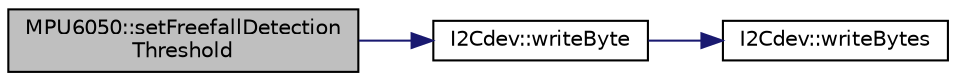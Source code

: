 digraph "MPU6050::setFreefallDetectionThreshold"
{
  edge [fontname="Helvetica",fontsize="10",labelfontname="Helvetica",labelfontsize="10"];
  node [fontname="Helvetica",fontsize="10",shape=record];
  rankdir="LR";
  Node990 [label="MPU6050::setFreefallDetection\lThreshold",height=0.2,width=0.4,color="black", fillcolor="grey75", style="filled", fontcolor="black"];
  Node990 -> Node991 [color="midnightblue",fontsize="10",style="solid",fontname="Helvetica"];
  Node991 [label="I2Cdev::writeByte",height=0.2,width=0.4,color="black", fillcolor="white", style="filled",URL="$class_i2_cdev.html#aeb297637ef985cd562da465ba61b7042",tooltip="Write single byte to an 8-bit device register. "];
  Node991 -> Node992 [color="midnightblue",fontsize="10",style="solid",fontname="Helvetica"];
  Node992 [label="I2Cdev::writeBytes",height=0.2,width=0.4,color="black", fillcolor="white", style="filled",URL="$class_i2_cdev.html#aa4e39cac6c0eac5112f9132084bcc93e"];
}
